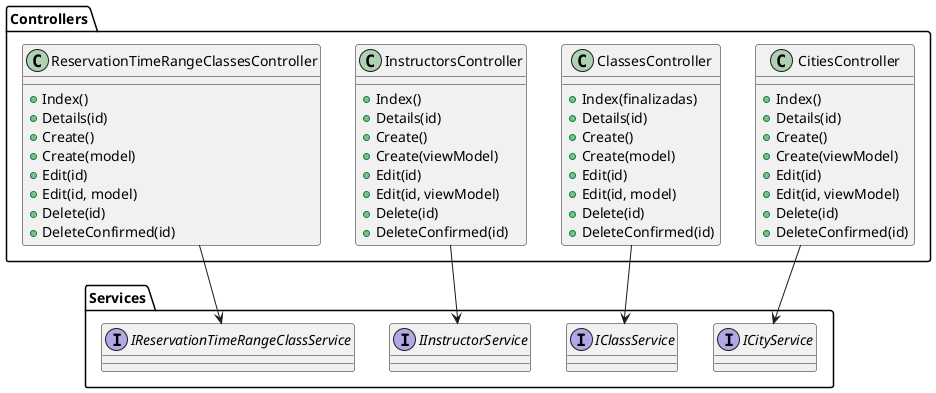 @startuml

package "Controllers" {
    class CitiesController {
        +Index()
        +Details(id)
        +Create()
        +Create(viewModel)
        +Edit(id)
        +Edit(id, viewModel)
        +Delete(id)
        +DeleteConfirmed(id)
    }

    class ClassesController {
        +Index(finalizadas)
        +Details(id)
        +Create()
        +Create(model)
        +Edit(id)
        +Edit(id, model)
        +Delete(id)
        +DeleteConfirmed(id)
    }

    class InstructorsController {
        +Index()
        +Details(id)
        +Create()
        +Create(viewModel)
        +Edit(id)
        +Edit(id, viewModel)
        +Delete(id)
        +DeleteConfirmed(id)
    }

    class ReservationTimeRangeClassesController {
        +Index()
        +Details(id)
        +Create()
        +Create(model)
        +Edit(id)
        +Edit(id, model)
        +Delete(id)
        +DeleteConfirmed(id)
    }
}

package "Services" {
    interface ICityService
    interface IClassService
    interface IInstructorService
    interface IReservationTimeRangeClassService
}

CitiesController --> ICityService
ClassesController --> IClassService
InstructorsController --> IInstructorService
ReservationTimeRangeClassesController --> IReservationTimeRangeClassService

@enduml
